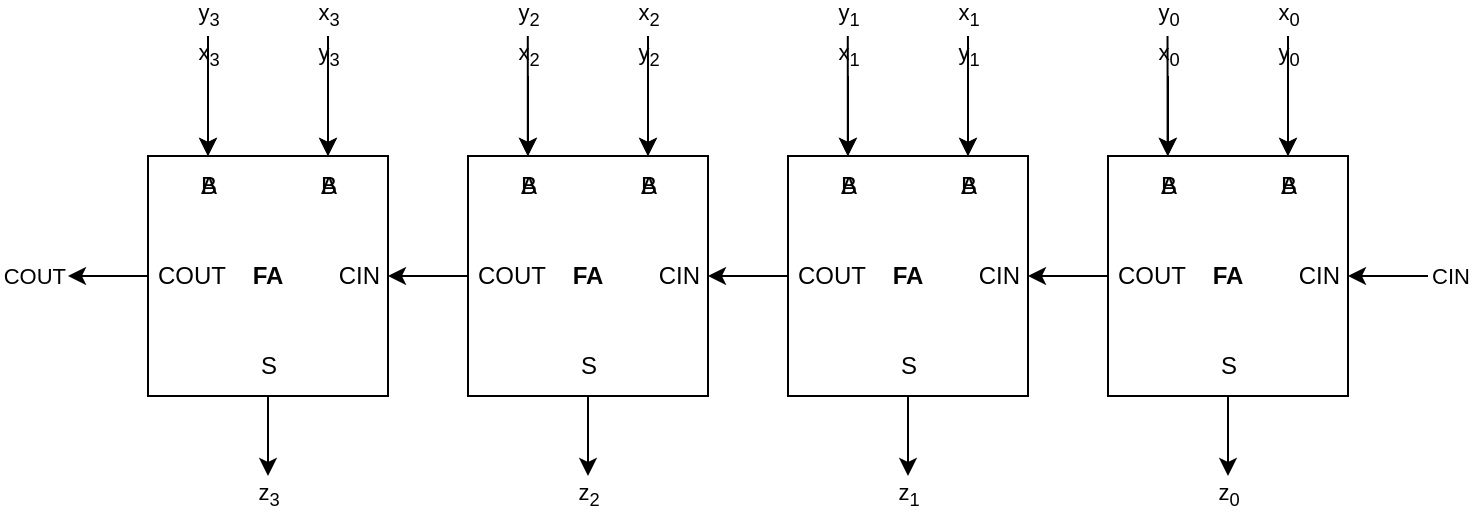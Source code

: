 <mxfile version="25.0.3">
  <diagram name="Page-1" id="YRTmSyCCs7Myf40diobr">
    <mxGraphModel dx="819" dy="438" grid="1" gridSize="10" guides="1" tooltips="1" connect="1" arrows="1" fold="1" page="1" pageScale="1" pageWidth="850" pageHeight="1100" math="0" shadow="0">
      <root>
        <mxCell id="0" />
        <mxCell id="1" parent="0" />
        <mxCell id="4d7obqWmkYfhOyedHUf7-1" value="FA" style="rounded=0;whiteSpace=wrap;html=1;fontStyle=1" vertex="1" parent="1">
          <mxGeometry x="600" y="120" width="120" height="120" as="geometry" />
        </mxCell>
        <mxCell id="4d7obqWmkYfhOyedHUf7-56" value="CIN" style="edgeStyle=orthogonalEdgeStyle;rounded=0;orthogonalLoop=1;jettySize=auto;html=1;align=left;" edge="1" parent="1" target="4d7obqWmkYfhOyedHUf7-3">
          <mxGeometry x="-1" relative="1" as="geometry">
            <mxPoint x="760" y="180" as="sourcePoint" />
            <Array as="points">
              <mxPoint x="750" y="180" />
              <mxPoint x="750" y="180" />
            </Array>
            <mxPoint as="offset" />
          </mxGeometry>
        </mxCell>
        <mxCell id="4d7obqWmkYfhOyedHUf7-3" value="CIN" style="text;html=1;align=right;verticalAlign=middle;resizable=0;points=[];autosize=1;strokeColor=none;fillColor=none;spacingRight=3;spacingLeft=-9;" vertex="1" parent="1">
          <mxGeometry x="690" y="165" width="30" height="30" as="geometry" />
        </mxCell>
        <mxCell id="4d7obqWmkYfhOyedHUf7-39" style="edgeStyle=orthogonalEdgeStyle;rounded=0;orthogonalLoop=1;jettySize=auto;html=1;" edge="1" parent="1" source="4d7obqWmkYfhOyedHUf7-4" target="4d7obqWmkYfhOyedHUf7-15">
          <mxGeometry relative="1" as="geometry" />
        </mxCell>
        <mxCell id="4d7obqWmkYfhOyedHUf7-4" value="COUT" style="text;html=1;align=left;verticalAlign=middle;resizable=0;points=[];autosize=1;strokeColor=none;fillColor=none;spacingRight=-9;spacingLeft=3;" vertex="1" parent="1">
          <mxGeometry x="600" y="165" width="50" height="30" as="geometry" />
        </mxCell>
        <mxCell id="4d7obqWmkYfhOyedHUf7-55" value="z&lt;sub&gt;0&lt;/sub&gt;" style="edgeStyle=orthogonalEdgeStyle;rounded=0;orthogonalLoop=1;jettySize=auto;html=1;" edge="1" parent="1" source="4d7obqWmkYfhOyedHUf7-5">
          <mxGeometry x="1" y="10" relative="1" as="geometry">
            <mxPoint x="660" y="280" as="targetPoint" />
            <mxPoint x="-10" y="10" as="offset" />
          </mxGeometry>
        </mxCell>
        <mxCell id="4d7obqWmkYfhOyedHUf7-5" value="S" style="text;html=1;align=center;verticalAlign=middle;resizable=0;points=[];autosize=1;strokeColor=none;fillColor=none;spacingRight=3;spacingLeft=3;" vertex="1" parent="1">
          <mxGeometry x="645" y="210" width="30" height="30" as="geometry" />
        </mxCell>
        <mxCell id="4d7obqWmkYfhOyedHUf7-14" value="FA" style="rounded=0;whiteSpace=wrap;html=1;fontStyle=1" vertex="1" parent="1">
          <mxGeometry x="440" y="120" width="120" height="120" as="geometry" />
        </mxCell>
        <mxCell id="4d7obqWmkYfhOyedHUf7-45" value="x&lt;sub&gt;0&lt;/sub&gt;" style="edgeStyle=orthogonalEdgeStyle;rounded=0;orthogonalLoop=1;jettySize=auto;html=1;" edge="1" parent="1" target="4d7obqWmkYfhOyedHUf7-6">
          <mxGeometry x="-1" y="-10" relative="1" as="geometry">
            <mxPoint x="630" y="80" as="sourcePoint" />
            <Array as="points">
              <mxPoint x="630" y="90" />
              <mxPoint x="630" y="90" />
            </Array>
            <mxPoint x="10" y="-10" as="offset" />
          </mxGeometry>
        </mxCell>
        <mxCell id="4d7obqWmkYfhOyedHUf7-15" value="CIN" style="text;html=1;align=right;verticalAlign=middle;resizable=0;points=[];autosize=1;strokeColor=none;fillColor=none;spacingRight=3;spacingLeft=-9;" vertex="1" parent="1">
          <mxGeometry x="530" y="165" width="30" height="30" as="geometry" />
        </mxCell>
        <mxCell id="4d7obqWmkYfhOyedHUf7-6" value="A" style="text;html=1;align=center;verticalAlign=middle;resizable=0;points=[];autosize=1;strokeColor=none;fillColor=none;spacingRight=3;spacingLeft=3;" vertex="1" parent="1">
          <mxGeometry x="615" y="120" width="30" height="30" as="geometry" />
        </mxCell>
        <mxCell id="4d7obqWmkYfhOyedHUf7-40" style="edgeStyle=orthogonalEdgeStyle;rounded=0;orthogonalLoop=1;jettySize=auto;html=1;" edge="1" parent="1" source="4d7obqWmkYfhOyedHUf7-16" target="4d7obqWmkYfhOyedHUf7-28">
          <mxGeometry relative="1" as="geometry" />
        </mxCell>
        <mxCell id="4d7obqWmkYfhOyedHUf7-44" value="y&lt;sub&gt;0&lt;/sub&gt;" style="edgeStyle=orthogonalEdgeStyle;rounded=0;orthogonalLoop=1;jettySize=auto;html=1;" edge="1" parent="1" target="4d7obqWmkYfhOyedHUf7-7">
          <mxGeometry x="-1" y="-10" relative="1" as="geometry">
            <mxPoint x="690" y="80" as="sourcePoint" />
            <Array as="points">
              <mxPoint x="690" y="90" />
              <mxPoint x="690" y="90" />
            </Array>
            <mxPoint x="10" y="-10" as="offset" />
          </mxGeometry>
        </mxCell>
        <mxCell id="4d7obqWmkYfhOyedHUf7-16" value="COUT" style="text;html=1;align=left;verticalAlign=middle;resizable=0;points=[];autosize=1;strokeColor=none;fillColor=none;spacingRight=-9;spacingLeft=3;" vertex="1" parent="1">
          <mxGeometry x="440" y="165" width="50" height="30" as="geometry" />
        </mxCell>
        <mxCell id="4d7obqWmkYfhOyedHUf7-7" value="B" style="text;html=1;align=center;verticalAlign=middle;resizable=0;points=[];autosize=1;strokeColor=none;fillColor=none;spacingRight=3;spacingLeft=3;" vertex="1" parent="1">
          <mxGeometry x="675" y="120" width="30" height="30" as="geometry" />
        </mxCell>
        <mxCell id="4d7obqWmkYfhOyedHUf7-54" value="z&lt;sub&gt;1&lt;/sub&gt;" style="edgeStyle=orthogonalEdgeStyle;rounded=0;orthogonalLoop=1;jettySize=auto;html=1;" edge="1" parent="1" source="4d7obqWmkYfhOyedHUf7-17">
          <mxGeometry x="1" y="10" relative="1" as="geometry">
            <mxPoint x="500" y="280" as="targetPoint" />
            <mxPoint x="-10" y="10" as="offset" />
          </mxGeometry>
        </mxCell>
        <mxCell id="4d7obqWmkYfhOyedHUf7-17" value="S" style="text;html=1;align=center;verticalAlign=middle;resizable=0;points=[];autosize=1;strokeColor=none;fillColor=none;spacingRight=3;spacingLeft=3;" vertex="1" parent="1">
          <mxGeometry x="485" y="210" width="30" height="30" as="geometry" />
        </mxCell>
        <mxCell id="4d7obqWmkYfhOyedHUf7-27" value="FA" style="rounded=0;whiteSpace=wrap;html=1;fontStyle=1" vertex="1" parent="1">
          <mxGeometry x="280" y="120" width="120" height="120" as="geometry" />
        </mxCell>
        <mxCell id="4d7obqWmkYfhOyedHUf7-47" value="x&lt;sub&gt;1&lt;/sub&gt;" style="edgeStyle=orthogonalEdgeStyle;rounded=0;orthogonalLoop=1;jettySize=auto;html=1;" edge="1" parent="1" target="4d7obqWmkYfhOyedHUf7-18">
          <mxGeometry x="-1" y="-10" relative="1" as="geometry">
            <mxPoint x="470" y="80" as="sourcePoint" />
            <Array as="points">
              <mxPoint x="470" y="90" />
              <mxPoint x="470" y="90" />
            </Array>
            <mxPoint x="10" y="-10" as="offset" />
          </mxGeometry>
        </mxCell>
        <mxCell id="4d7obqWmkYfhOyedHUf7-28" value="CIN" style="text;html=1;align=right;verticalAlign=middle;resizable=0;points=[];autosize=1;strokeColor=none;fillColor=none;spacingRight=3;spacingLeft=-9;" vertex="1" parent="1">
          <mxGeometry x="370" y="165" width="30" height="30" as="geometry" />
        </mxCell>
        <mxCell id="4d7obqWmkYfhOyedHUf7-18" value="A" style="text;html=1;align=center;verticalAlign=middle;resizable=0;points=[];autosize=1;strokeColor=none;fillColor=none;spacingRight=3;spacingLeft=3;" vertex="1" parent="1">
          <mxGeometry x="455" y="120" width="30" height="30" as="geometry" />
        </mxCell>
        <mxCell id="4d7obqWmkYfhOyedHUf7-41" style="edgeStyle=orthogonalEdgeStyle;rounded=0;orthogonalLoop=1;jettySize=auto;html=1;" edge="1" parent="1" source="4d7obqWmkYfhOyedHUf7-29" target="4d7obqWmkYfhOyedHUf7-34">
          <mxGeometry relative="1" as="geometry" />
        </mxCell>
        <mxCell id="4d7obqWmkYfhOyedHUf7-46" value="y&lt;sub&gt;1&lt;/sub&gt;" style="edgeStyle=orthogonalEdgeStyle;rounded=0;orthogonalLoop=1;jettySize=auto;html=1;" edge="1" parent="1" target="4d7obqWmkYfhOyedHUf7-19">
          <mxGeometry x="-1" y="-10" relative="1" as="geometry">
            <mxPoint x="530" y="80" as="sourcePoint" />
            <Array as="points">
              <mxPoint x="530" y="90" />
              <mxPoint x="530" y="90" />
            </Array>
            <mxPoint x="10" y="-10" as="offset" />
          </mxGeometry>
        </mxCell>
        <mxCell id="4d7obqWmkYfhOyedHUf7-29" value="COUT" style="text;html=1;align=left;verticalAlign=middle;resizable=0;points=[];autosize=1;strokeColor=none;fillColor=none;spacingRight=-9;spacingLeft=3;" vertex="1" parent="1">
          <mxGeometry x="280" y="165" width="50" height="30" as="geometry" />
        </mxCell>
        <mxCell id="4d7obqWmkYfhOyedHUf7-19" value="B" style="text;html=1;align=center;verticalAlign=middle;resizable=0;points=[];autosize=1;strokeColor=none;fillColor=none;spacingRight=3;spacingLeft=3;" vertex="1" parent="1">
          <mxGeometry x="515" y="120" width="30" height="30" as="geometry" />
        </mxCell>
        <mxCell id="4d7obqWmkYfhOyedHUf7-53" value="z&lt;sub&gt;2&lt;/sub&gt;" style="edgeStyle=orthogonalEdgeStyle;rounded=0;orthogonalLoop=1;jettySize=auto;html=1;" edge="1" parent="1" source="4d7obqWmkYfhOyedHUf7-30">
          <mxGeometry x="1" y="10" relative="1" as="geometry">
            <mxPoint x="340" y="280" as="targetPoint" />
            <mxPoint x="-10" y="10" as="offset" />
          </mxGeometry>
        </mxCell>
        <mxCell id="4d7obqWmkYfhOyedHUf7-30" value="S" style="text;html=1;align=center;verticalAlign=middle;resizable=0;points=[];autosize=1;strokeColor=none;fillColor=none;spacingRight=3;spacingLeft=3;" vertex="1" parent="1">
          <mxGeometry x="325" y="210" width="30" height="30" as="geometry" />
        </mxCell>
        <mxCell id="4d7obqWmkYfhOyedHUf7-33" value="FA" style="rounded=0;whiteSpace=wrap;html=1;fontStyle=1" vertex="1" parent="1">
          <mxGeometry x="120" y="120" width="120" height="120" as="geometry" />
        </mxCell>
        <mxCell id="4d7obqWmkYfhOyedHUf7-49" value="x&lt;sub&gt;2&lt;/sub&gt;" style="edgeStyle=orthogonalEdgeStyle;rounded=0;orthogonalLoop=1;jettySize=auto;html=1;" edge="1" parent="1" target="4d7obqWmkYfhOyedHUf7-31">
          <mxGeometry x="-1" y="10" relative="1" as="geometry">
            <mxPoint x="310" y="80" as="sourcePoint" />
            <Array as="points">
              <mxPoint x="310" y="101" />
              <mxPoint x="310" y="101" />
            </Array>
            <mxPoint x="-10" y="-10" as="offset" />
          </mxGeometry>
        </mxCell>
        <mxCell id="4d7obqWmkYfhOyedHUf7-34" value="CIN" style="text;html=1;align=right;verticalAlign=middle;resizable=0;points=[];autosize=1;strokeColor=none;fillColor=none;spacingRight=3;spacingLeft=-9;" vertex="1" parent="1">
          <mxGeometry x="210" y="165" width="30" height="30" as="geometry" />
        </mxCell>
        <mxCell id="4d7obqWmkYfhOyedHUf7-31" value="A" style="text;html=1;align=center;verticalAlign=middle;resizable=0;points=[];autosize=1;strokeColor=none;fillColor=none;spacingRight=3;spacingLeft=3;" vertex="1" parent="1">
          <mxGeometry x="295" y="120" width="30" height="30" as="geometry" />
        </mxCell>
        <mxCell id="4d7obqWmkYfhOyedHUf7-42" value="COUT" style="edgeStyle=orthogonalEdgeStyle;rounded=0;orthogonalLoop=1;jettySize=auto;html=1;align=right;" edge="1" parent="1" source="4d7obqWmkYfhOyedHUf7-35">
          <mxGeometry x="1" relative="1" as="geometry">
            <mxPoint x="80" y="180" as="targetPoint" />
            <mxPoint as="offset" />
          </mxGeometry>
        </mxCell>
        <mxCell id="4d7obqWmkYfhOyedHUf7-48" value="y&lt;sub&gt;2&lt;/sub&gt;" style="edgeStyle=orthogonalEdgeStyle;rounded=0;orthogonalLoop=1;jettySize=auto;html=1;" edge="1" parent="1" target="4d7obqWmkYfhOyedHUf7-32">
          <mxGeometry x="-1" y="10" relative="1" as="geometry">
            <mxPoint x="370" y="80" as="sourcePoint" />
            <Array as="points">
              <mxPoint x="370" y="101" />
              <mxPoint x="370" y="101" />
            </Array>
            <mxPoint x="-10" y="-10" as="offset" />
          </mxGeometry>
        </mxCell>
        <mxCell id="4d7obqWmkYfhOyedHUf7-35" value="COUT" style="text;html=1;align=left;verticalAlign=middle;resizable=0;points=[];autosize=1;strokeColor=none;fillColor=none;spacingRight=-9;spacingLeft=3;" vertex="1" parent="1">
          <mxGeometry x="120" y="165" width="50" height="30" as="geometry" />
        </mxCell>
        <mxCell id="4d7obqWmkYfhOyedHUf7-32" value="B" style="text;html=1;align=center;verticalAlign=middle;resizable=0;points=[];autosize=1;strokeColor=none;fillColor=none;spacingRight=3;spacingLeft=3;" vertex="1" parent="1">
          <mxGeometry x="355" y="120" width="30" height="30" as="geometry" />
        </mxCell>
        <mxCell id="4d7obqWmkYfhOyedHUf7-52" value="z&lt;sub&gt;3&lt;/sub&gt;" style="edgeStyle=orthogonalEdgeStyle;rounded=0;orthogonalLoop=1;jettySize=auto;html=1;" edge="1" parent="1" source="4d7obqWmkYfhOyedHUf7-36">
          <mxGeometry x="1" y="10" relative="1" as="geometry">
            <mxPoint x="180" y="280" as="targetPoint" />
            <mxPoint x="-10" y="10" as="offset" />
          </mxGeometry>
        </mxCell>
        <mxCell id="4d7obqWmkYfhOyedHUf7-36" value="S" style="text;html=1;align=center;verticalAlign=middle;resizable=0;points=[];autosize=1;strokeColor=none;fillColor=none;spacingRight=3;spacingLeft=3;" vertex="1" parent="1">
          <mxGeometry x="165" y="210" width="30" height="30" as="geometry" />
        </mxCell>
        <mxCell id="4d7obqWmkYfhOyedHUf7-59" value="y&lt;sub&gt;0&lt;/sub&gt;" style="edgeStyle=orthogonalEdgeStyle;rounded=0;orthogonalLoop=1;jettySize=auto;html=1;endArrow=classic;endFill=1;" edge="1" parent="1" target="4d7obqWmkYfhOyedHUf7-60">
          <mxGeometry x="-1" y="-10" relative="1" as="geometry">
            <mxPoint x="629.76" y="60" as="sourcePoint" />
            <Array as="points">
              <mxPoint x="630" y="90" />
              <mxPoint x="630" y="90" />
            </Array>
            <mxPoint x="10" y="-10" as="offset" />
            <mxPoint x="630.0" y="75" as="targetPoint" />
          </mxGeometry>
        </mxCell>
        <mxCell id="4d7obqWmkYfhOyedHUf7-51" value="x&lt;sub&gt;3&lt;/sub&gt;" style="edgeStyle=orthogonalEdgeStyle;rounded=0;orthogonalLoop=1;jettySize=auto;html=1;" edge="1" parent="1" target="4d7obqWmkYfhOyedHUf7-37">
          <mxGeometry x="-1" y="10" relative="1" as="geometry">
            <mxPoint x="150" y="80" as="sourcePoint" />
            <Array as="points">
              <mxPoint x="150" y="100" />
              <mxPoint x="150" y="100" />
            </Array>
            <mxPoint x="-10" y="-10" as="offset" />
          </mxGeometry>
        </mxCell>
        <mxCell id="4d7obqWmkYfhOyedHUf7-60" value="B" style="text;html=1;align=center;verticalAlign=middle;resizable=0;points=[];autosize=1;strokeColor=none;fillColor=none;spacingRight=3;spacingLeft=3;" vertex="1" parent="1">
          <mxGeometry x="615" y="120" width="30" height="30" as="geometry" />
        </mxCell>
        <mxCell id="4d7obqWmkYfhOyedHUf7-37" value="A" style="text;html=1;align=center;verticalAlign=middle;resizable=0;points=[];autosize=1;strokeColor=none;fillColor=none;spacingRight=3;spacingLeft=3;" vertex="1" parent="1">
          <mxGeometry x="135" y="120" width="30" height="30" as="geometry" />
        </mxCell>
        <mxCell id="4d7obqWmkYfhOyedHUf7-61" value="x&lt;sub&gt;0&lt;/sub&gt;" style="edgeStyle=orthogonalEdgeStyle;rounded=0;orthogonalLoop=1;jettySize=auto;html=1;" edge="1" parent="1" target="4d7obqWmkYfhOyedHUf7-62">
          <mxGeometry x="-1" y="-10" relative="1" as="geometry">
            <mxPoint x="690" y="60" as="sourcePoint" />
            <Array as="points">
              <mxPoint x="690" y="90" />
              <mxPoint x="690" y="90" />
            </Array>
            <mxPoint x="10" y="-10" as="offset" />
          </mxGeometry>
        </mxCell>
        <mxCell id="4d7obqWmkYfhOyedHUf7-50" value="y&lt;sub&gt;3&lt;/sub&gt;" style="edgeStyle=orthogonalEdgeStyle;rounded=0;orthogonalLoop=1;jettySize=auto;html=1;" edge="1" parent="1" target="4d7obqWmkYfhOyedHUf7-38">
          <mxGeometry x="-1" y="10" relative="1" as="geometry">
            <mxPoint x="210" y="80" as="sourcePoint" />
            <Array as="points">
              <mxPoint x="210" y="101" />
              <mxPoint x="210" y="101" />
            </Array>
            <mxPoint x="-10" y="-10" as="offset" />
          </mxGeometry>
        </mxCell>
        <mxCell id="4d7obqWmkYfhOyedHUf7-62" value="A" style="text;html=1;align=center;verticalAlign=middle;resizable=0;points=[];autosize=1;strokeColor=none;fillColor=none;spacingRight=3;spacingLeft=3;" vertex="1" parent="1">
          <mxGeometry x="675" y="120" width="30" height="30" as="geometry" />
        </mxCell>
        <mxCell id="4d7obqWmkYfhOyedHUf7-38" value="B" style="text;html=1;align=center;verticalAlign=middle;resizable=0;points=[];autosize=1;strokeColor=none;fillColor=none;spacingRight=3;spacingLeft=3;" vertex="1" parent="1">
          <mxGeometry x="195" y="120" width="30" height="30" as="geometry" />
        </mxCell>
        <mxCell id="4d7obqWmkYfhOyedHUf7-63" value="y&lt;sub&gt;1&lt;/sub&gt;" style="edgeStyle=orthogonalEdgeStyle;rounded=0;orthogonalLoop=1;jettySize=auto;html=1;endArrow=classic;endFill=1;" edge="1" parent="1" target="4d7obqWmkYfhOyedHUf7-64">
          <mxGeometry x="-1" y="-10" relative="1" as="geometry">
            <mxPoint x="469.89" y="60" as="sourcePoint" />
            <Array as="points">
              <mxPoint x="470" y="90" />
              <mxPoint x="470" y="90" />
            </Array>
            <mxPoint x="10" y="-10" as="offset" />
            <mxPoint x="470.0" y="75" as="targetPoint" />
          </mxGeometry>
        </mxCell>
        <mxCell id="4d7obqWmkYfhOyedHUf7-64" value="B" style="text;html=1;align=center;verticalAlign=middle;resizable=0;points=[];autosize=1;strokeColor=none;fillColor=none;spacingRight=3;spacingLeft=3;" vertex="1" parent="1">
          <mxGeometry x="455" y="120" width="30" height="30" as="geometry" />
        </mxCell>
        <mxCell id="4d7obqWmkYfhOyedHUf7-65" value="x&lt;sub&gt;1&lt;/sub&gt;" style="edgeStyle=orthogonalEdgeStyle;rounded=0;orthogonalLoop=1;jettySize=auto;html=1;" edge="1" parent="1" target="4d7obqWmkYfhOyedHUf7-66">
          <mxGeometry x="-1" y="-10" relative="1" as="geometry">
            <mxPoint x="530" y="60" as="sourcePoint" />
            <Array as="points">
              <mxPoint x="530" y="90" />
              <mxPoint x="530" y="90" />
            </Array>
            <mxPoint x="10" y="-10" as="offset" />
          </mxGeometry>
        </mxCell>
        <mxCell id="4d7obqWmkYfhOyedHUf7-66" value="A" style="text;html=1;align=center;verticalAlign=middle;resizable=0;points=[];autosize=1;strokeColor=none;fillColor=none;spacingRight=3;spacingLeft=3;" vertex="1" parent="1">
          <mxGeometry x="515" y="120" width="30" height="30" as="geometry" />
        </mxCell>
        <mxCell id="4d7obqWmkYfhOyedHUf7-67" value="y&lt;sub&gt;2&lt;/sub&gt;" style="edgeStyle=orthogonalEdgeStyle;rounded=0;orthogonalLoop=1;jettySize=auto;html=1;endArrow=classic;endFill=1;" edge="1" parent="1" target="4d7obqWmkYfhOyedHUf7-68">
          <mxGeometry x="-1" y="10" relative="1" as="geometry">
            <mxPoint x="309.9" y="60" as="sourcePoint" />
            <Array as="points">
              <mxPoint x="310" y="90" />
              <mxPoint x="310" y="90" />
            </Array>
            <mxPoint x="-10" y="-10" as="offset" />
            <mxPoint x="310" y="75" as="targetPoint" />
          </mxGeometry>
        </mxCell>
        <mxCell id="4d7obqWmkYfhOyedHUf7-68" value="B" style="text;html=1;align=center;verticalAlign=middle;resizable=0;points=[];autosize=1;strokeColor=none;fillColor=none;spacingRight=3;spacingLeft=3;" vertex="1" parent="1">
          <mxGeometry x="295" y="120" width="30" height="30" as="geometry" />
        </mxCell>
        <mxCell id="4d7obqWmkYfhOyedHUf7-69" value="x&lt;sub&gt;2&lt;/sub&gt;" style="edgeStyle=orthogonalEdgeStyle;rounded=0;orthogonalLoop=1;jettySize=auto;html=1;" edge="1" parent="1" target="4d7obqWmkYfhOyedHUf7-70">
          <mxGeometry x="-1" y="10" relative="1" as="geometry">
            <mxPoint x="370" y="60" as="sourcePoint" />
            <Array as="points">
              <mxPoint x="370" y="101" />
              <mxPoint x="370" y="101" />
            </Array>
            <mxPoint x="-10" y="-10" as="offset" />
          </mxGeometry>
        </mxCell>
        <mxCell id="4d7obqWmkYfhOyedHUf7-70" value="A" style="text;html=1;align=center;verticalAlign=middle;resizable=0;points=[];autosize=1;strokeColor=none;fillColor=none;spacingRight=3;spacingLeft=3;" vertex="1" parent="1">
          <mxGeometry x="355" y="120" width="30" height="30" as="geometry" />
        </mxCell>
        <mxCell id="4d7obqWmkYfhOyedHUf7-71" value="y&lt;sub&gt;3&lt;/sub&gt;" style="edgeStyle=orthogonalEdgeStyle;rounded=0;orthogonalLoop=1;jettySize=auto;html=1;endArrow=classic;endFill=1;" edge="1" parent="1" target="4d7obqWmkYfhOyedHUf7-72">
          <mxGeometry x="-1" y="10" relative="1" as="geometry">
            <mxPoint x="150" y="60" as="sourcePoint" />
            <Array as="points">
              <mxPoint x="150" y="80" />
              <mxPoint x="150" y="80" />
            </Array>
            <mxPoint x="-10" y="-10" as="offset" />
            <mxPoint x="150" y="75" as="targetPoint" />
          </mxGeometry>
        </mxCell>
        <mxCell id="4d7obqWmkYfhOyedHUf7-72" value="B" style="text;html=1;align=center;verticalAlign=middle;resizable=0;points=[];autosize=1;strokeColor=none;fillColor=none;spacingRight=3;spacingLeft=3;" vertex="1" parent="1">
          <mxGeometry x="135" y="120" width="30" height="30" as="geometry" />
        </mxCell>
        <mxCell id="4d7obqWmkYfhOyedHUf7-73" value="x&lt;sub&gt;3&lt;/sub&gt;" style="edgeStyle=orthogonalEdgeStyle;rounded=0;orthogonalLoop=1;jettySize=auto;html=1;" edge="1" parent="1" target="4d7obqWmkYfhOyedHUf7-74">
          <mxGeometry x="-1" y="10" relative="1" as="geometry">
            <mxPoint x="210" y="60" as="sourcePoint" />
            <Array as="points">
              <mxPoint x="210" y="101" />
              <mxPoint x="210" y="101" />
            </Array>
            <mxPoint x="-10" y="-10" as="offset" />
          </mxGeometry>
        </mxCell>
        <mxCell id="4d7obqWmkYfhOyedHUf7-74" value="A" style="text;html=1;align=center;verticalAlign=middle;resizable=0;points=[];autosize=1;strokeColor=none;fillColor=none;spacingRight=3;spacingLeft=3;" vertex="1" parent="1">
          <mxGeometry x="195" y="120" width="30" height="30" as="geometry" />
        </mxCell>
      </root>
    </mxGraphModel>
  </diagram>
</mxfile>
